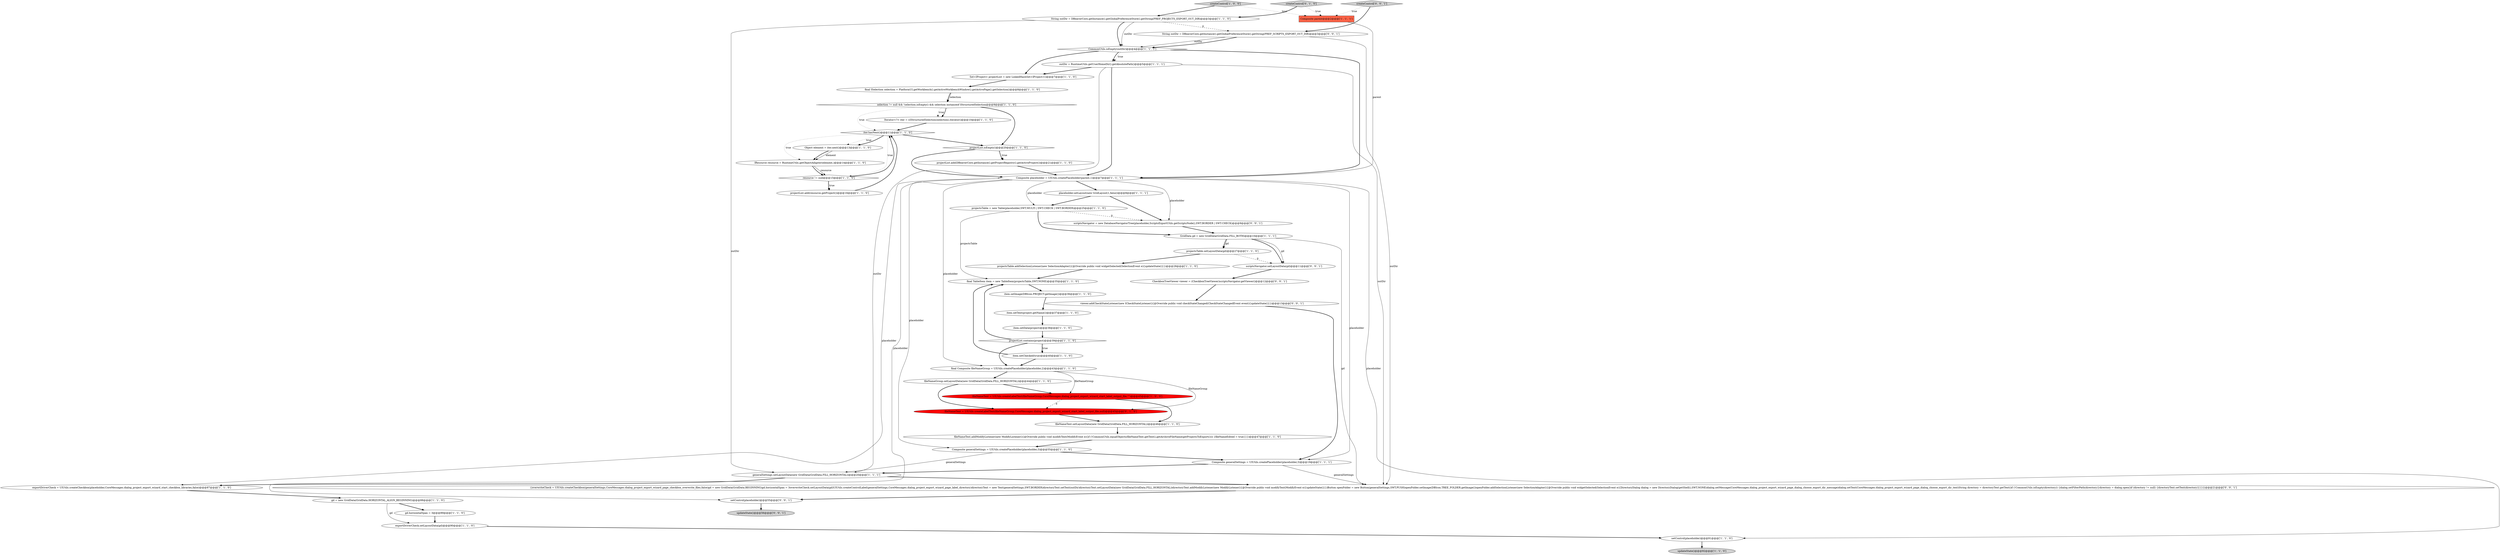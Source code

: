 digraph {
2 [style = filled, label = "fileNameText.setLayoutData(new GridData(GridData.FILL_HORIZONTAL))@@@46@@@['1', '1', '0']", fillcolor = white, shape = ellipse image = "AAA0AAABBB1BBB"];
43 [style = filled, label = "fileNameText = UIUtils.createLabelText(fileNameGroup,CoreMessages.dialog_project_export_wizard_start_label_output_file,null)@@@45@@@['0', '1', '0']", fillcolor = red, shape = ellipse image = "AAA1AAABBB2BBB"];
15 [style = filled, label = "projectsTable.setLayoutData(gd)@@@27@@@['1', '1', '0']", fillcolor = white, shape = ellipse image = "AAA0AAABBB1BBB"];
1 [style = filled, label = "projectList.add(DBeaverCore.getInstance().getProjectRegistry().getActiveProject())@@@21@@@['1', '1', '0']", fillcolor = white, shape = ellipse image = "AAA0AAABBB1BBB"];
20 [style = filled, label = "final Composite fileNameGroup = UIUtils.createPlaceholder(placeholder,2)@@@43@@@['1', '1', '0']", fillcolor = white, shape = ellipse image = "AAA0AAABBB1BBB"];
6 [style = filled, label = "Composite generalSettings = UIUtils.createPlaceholder(placeholder,3)@@@55@@@['1', '1', '0']", fillcolor = white, shape = ellipse image = "AAA0AAABBB1BBB"];
37 [style = filled, label = "projectsTable = new Table(placeholder,SWT.MULTI | SWT.CHECK | SWT.BORDER)@@@25@@@['1', '1', '0']", fillcolor = white, shape = ellipse image = "AAA0AAABBB1BBB"];
42 [style = filled, label = "createControl['0', '1', '0']", fillcolor = lightgray, shape = diamond image = "AAA0AAABBB2BBB"];
36 [style = filled, label = "outDir = RuntimeUtils.getUserHomeDir().getAbsolutePath()@@@5@@@['1', '1', '1']", fillcolor = white, shape = ellipse image = "AAA0AAABBB1BBB"];
26 [style = filled, label = "final ISelection selection = PlatformUI.getWorkbench().getActiveWorkbenchWindow().getActivePage().getSelection()@@@8@@@['1', '1', '0']", fillcolor = white, shape = ellipse image = "AAA0AAABBB1BBB"];
39 [style = filled, label = "IResource resource = RuntimeUtils.getObjectAdapter(element,)@@@14@@@['1', '1', '0']", fillcolor = white, shape = ellipse image = "AAA0AAABBB1BBB"];
51 [style = filled, label = "updateState()@@@56@@@['0', '0', '1']", fillcolor = lightgray, shape = ellipse image = "AAA0AAABBB3BBB"];
44 [style = filled, label = "setControl(placeholder)@@@55@@@['0', '0', '1']", fillcolor = white, shape = ellipse image = "AAA0AAABBB3BBB"];
47 [style = filled, label = "String outDir = DBeaverCore.getInstance().getGlobalPreferenceStore().getString(PREF_SCRIPTS_EXPORT_OUT_DIR)@@@3@@@['0', '0', '1']", fillcolor = white, shape = ellipse image = "AAA0AAABBB3BBB"];
22 [style = filled, label = "projectsTable.addSelectionListener(new SelectionAdapter(){@Override public void widgetSelected(SelectionEvent e){updateState()}})@@@28@@@['1', '1', '0']", fillcolor = white, shape = ellipse image = "AAA0AAABBB1BBB"];
41 [style = filled, label = "fileNameText.addModifyListener(new ModifyListener(){@Override public void modifyText(ModifyEvent e){if (!CommonUtils.equalObjects(fileNameText.getText(),getArchiveFileName(getProjectsToExport()))) {fileNameEdited = true}}})@@@47@@@['1', '1', '0']", fillcolor = white, shape = ellipse image = "AAA0AAABBB1BBB"];
11 [style = filled, label = "gd = new GridData(GridData.HORIZONTAL_ALIGN_BEGINNING)@@@88@@@['1', '1', '0']", fillcolor = white, shape = ellipse image = "AAA0AAABBB1BBB"];
7 [style = filled, label = "item.setChecked(true)@@@40@@@['1', '1', '0']", fillcolor = white, shape = ellipse image = "AAA0AAABBB1BBB"];
21 [style = filled, label = "Iterator<?> iter = ((IStructuredSelection)selection).iterator()@@@10@@@['1', '1', '0']", fillcolor = white, shape = ellipse image = "AAA0AAABBB1BBB"];
52 [style = filled, label = "scriptsNavigator = new DatabaseNavigatorTree(placeholder,ScriptsExportUtils.getScriptsNode(),SWT.BORDER | SWT.CHECK)@@@9@@@['0', '0', '1']", fillcolor = white, shape = ellipse image = "AAA0AAABBB3BBB"];
34 [style = filled, label = "generalSettings.setLayoutData(new GridData(GridData.FILL_HORIZONTAL))@@@20@@@['1', '1', '1']", fillcolor = white, shape = ellipse image = "AAA0AAABBB1BBB"];
23 [style = filled, label = "updateState()@@@92@@@['1', '1', '0']", fillcolor = lightgray, shape = ellipse image = "AAA0AAABBB1BBB"];
5 [style = filled, label = "Composite parent@@@2@@@['1', '1', '1']", fillcolor = tomato, shape = box image = "AAA0AAABBB1BBB"];
19 [style = filled, label = "final TableItem item = new TableItem(projectsTable,SWT.NONE)@@@35@@@['1', '1', '0']", fillcolor = white, shape = ellipse image = "AAA0AAABBB1BBB"];
35 [style = filled, label = "placeholder.setLayout(new GridLayout(1,false))@@@8@@@['1', '1', '1']", fillcolor = white, shape = ellipse image = "AAA0AAABBB1BBB"];
8 [style = filled, label = "String outDir = DBeaverCore.getInstance().getGlobalPreferenceStore().getString(PREF_PROJECTS_EXPORT_OUT_DIR)@@@3@@@['1', '1', '0']", fillcolor = white, shape = ellipse image = "AAA0AAABBB1BBB"];
33 [style = filled, label = "item.setImage(DBIcon.PROJECT.getImage())@@@36@@@['1', '1', '0']", fillcolor = white, shape = ellipse image = "AAA0AAABBB1BBB"];
13 [style = filled, label = "projectList.add(resource.getProject())@@@16@@@['1', '1', '0']", fillcolor = white, shape = ellipse image = "AAA0AAABBB1BBB"];
27 [style = filled, label = "Composite placeholder = UIUtils.createPlaceholder(parent,1)@@@7@@@['1', '1', '1']", fillcolor = white, shape = ellipse image = "AAA0AAABBB1BBB"];
12 [style = filled, label = "selection != null && !selection.isEmpty() && selection instanceof IStructuredSelection@@@9@@@['1', '1', '0']", fillcolor = white, shape = diamond image = "AAA0AAABBB1BBB"];
17 [style = filled, label = "exportDriverCheck.setLayoutData(gd)@@@90@@@['1', '1', '0']", fillcolor = white, shape = ellipse image = "AAA0AAABBB1BBB"];
4 [style = filled, label = "item.setText(project.getName())@@@37@@@['1', '1', '0']", fillcolor = white, shape = ellipse image = "AAA0AAABBB1BBB"];
18 [style = filled, label = "Object element = iter.next()@@@13@@@['1', '1', '0']", fillcolor = white, shape = ellipse image = "AAA0AAABBB1BBB"];
28 [style = filled, label = "fileNameText = UIUtils.createLabelText(fileNameGroup,CoreMessages.dialog_project_export_wizard_start_label_output_file,\"\")@@@45@@@['1', '0', '0']", fillcolor = red, shape = ellipse image = "AAA1AAABBB1BBB"];
50 [style = filled, label = "scriptsNavigator.setLayoutData(gd)@@@11@@@['0', '0', '1']", fillcolor = white, shape = ellipse image = "AAA0AAABBB3BBB"];
46 [style = filled, label = "{overwriteCheck = UIUtils.createCheckbox(generalSettings,CoreMessages.dialog_project_export_wizard_page_checkbox_overwrite_files,false)gd = new GridData(GridData.BEGINNING)gd.horizontalSpan = 3overwriteCheck.setLayoutData(gd)UIUtils.createControlLabel(generalSettings,CoreMessages.dialog_project_export_wizard_page_label_directory)directoryText = new Text(generalSettings,SWT.BORDER)directoryText.setText(outDir)directoryText.setLayoutData(new GridData(GridData.FILL_HORIZONTAL))directoryText.addModifyListener(new ModifyListener(){@Override public void modifyText(ModifyEvent e){updateState()}})Button openFolder = new Button(generalSettings,SWT.PUSH)openFolder.setImage(DBIcon.TREE_FOLDER.getImage())openFolder.addSelectionListener(new SelectionAdapter(){@Override public void widgetSelected(SelectionEvent e){DirectoryDialog dialog = new DirectoryDialog(getShell(),SWT.NONE)dialog.setMessage(CoreMessages.dialog_project_export_wizard_page_dialog_choose_export_dir_message)dialog.setText(CoreMessages.dialog_project_export_wizard_page_dialog_choose_export_dir_text)String directory = directoryText.getText()if (!CommonUtils.isEmpty(directory)) {dialog.setFilterPath(directory)}directory = dialog.open()if (directory != null) {directoryText.setText(directory)}}})}@@@21@@@['0', '0', '1']", fillcolor = white, shape = ellipse image = "AAA0AAABBB3BBB"];
3 [style = filled, label = "GridData gd = new GridData(GridData.FILL_BOTH)@@@10@@@['1', '1', '1']", fillcolor = white, shape = ellipse image = "AAA0AAABBB1BBB"];
0 [style = filled, label = "fileNameGroup.setLayoutData(new GridData(GridData.FILL_HORIZONTAL))@@@44@@@['1', '1', '0']", fillcolor = white, shape = ellipse image = "AAA0AAABBB1BBB"];
32 [style = filled, label = "resource != null@@@15@@@['1', '1', '0']", fillcolor = white, shape = diamond image = "AAA0AAABBB1BBB"];
25 [style = filled, label = "gd.horizontalSpan = 3@@@89@@@['1', '1', '0']", fillcolor = white, shape = ellipse image = "AAA0AAABBB1BBB"];
9 [style = filled, label = "Set<IProject> projectList = new LinkedHashSet<IProject>()@@@7@@@['1', '1', '0']", fillcolor = white, shape = ellipse image = "AAA0AAABBB1BBB"];
10 [style = filled, label = "Composite generalSettings = UIUtils.createPlaceholder(placeholder,3)@@@19@@@['1', '1', '1']", fillcolor = white, shape = ellipse image = "AAA0AAABBB1BBB"];
45 [style = filled, label = "viewer.addCheckStateListener(new ICheckStateListener(){@Override public void checkStateChanged(CheckStateChangedEvent event){updateState()}})@@@13@@@['0', '0', '1']", fillcolor = white, shape = ellipse image = "AAA0AAABBB3BBB"];
29 [style = filled, label = "item.setData(project)@@@38@@@['1', '1', '0']", fillcolor = white, shape = ellipse image = "AAA0AAABBB1BBB"];
14 [style = filled, label = "setControl(placeholder)@@@91@@@['1', '1', '0']", fillcolor = white, shape = ellipse image = "AAA0AAABBB1BBB"];
49 [style = filled, label = "CheckboxTreeViewer viewer = (CheckboxTreeViewer)scriptsNavigator.getViewer()@@@12@@@['0', '0', '1']", fillcolor = white, shape = ellipse image = "AAA0AAABBB3BBB"];
38 [style = filled, label = "projectList.isEmpty()@@@20@@@['1', '1', '0']", fillcolor = white, shape = diamond image = "AAA0AAABBB1BBB"];
30 [style = filled, label = "projectList.contains(project)@@@39@@@['1', '1', '0']", fillcolor = white, shape = diamond image = "AAA0AAABBB1BBB"];
31 [style = filled, label = "CommonUtils.isEmpty(outDir)@@@4@@@['1', '1', '1']", fillcolor = white, shape = diamond image = "AAA0AAABBB1BBB"];
48 [style = filled, label = "createControl['0', '0', '1']", fillcolor = lightgray, shape = diamond image = "AAA0AAABBB3BBB"];
40 [style = filled, label = "iter.hasNext()@@@11@@@['1', '1', '0']", fillcolor = white, shape = diamond image = "AAA0AAABBB1BBB"];
16 [style = filled, label = "exportDriverCheck = UIUtils.createCheckbox(placeholder,CoreMessages.dialog_project_export_wizard_start_checkbox_libraries,false)@@@87@@@['1', '1', '0']", fillcolor = white, shape = ellipse image = "AAA0AAABBB1BBB"];
24 [style = filled, label = "createControl['1', '0', '0']", fillcolor = lightgray, shape = diamond image = "AAA0AAABBB1BBB"];
40->39 [style = dotted, label="true"];
34->46 [style = bold, label=""];
12->40 [style = dotted, label="true"];
40->18 [style = dotted, label="true"];
29->30 [style = bold, label=""];
31->9 [style = bold, label=""];
30->20 [style = bold, label=""];
20->0 [style = bold, label=""];
1->27 [style = bold, label=""];
40->32 [style = dotted, label="true"];
36->34 [style = solid, label="outDir"];
40->38 [style = bold, label=""];
12->21 [style = dotted, label="true"];
20->43 [style = solid, label="fileNameGroup"];
37->3 [style = bold, label=""];
9->26 [style = bold, label=""];
44->51 [style = bold, label=""];
8->34 [style = solid, label="outDir"];
26->12 [style = bold, label=""];
27->44 [style = solid, label="placeholder"];
12->38 [style = bold, label=""];
35->37 [style = bold, label=""];
17->14 [style = bold, label=""];
32->13 [style = dotted, label="true"];
24->5 [style = dotted, label="true"];
45->10 [style = bold, label=""];
11->25 [style = bold, label=""];
36->9 [style = bold, label=""];
27->52 [style = solid, label="placeholder"];
30->7 [style = dotted, label="true"];
18->39 [style = solid, label="element"];
12->21 [style = bold, label=""];
13->40 [style = bold, label=""];
41->6 [style = bold, label=""];
50->49 [style = bold, label=""];
35->52 [style = bold, label=""];
38->1 [style = dotted, label="true"];
15->50 [style = dashed, label="0"];
27->20 [style = solid, label="placeholder"];
30->19 [style = bold, label=""];
10->34 [style = bold, label=""];
10->46 [style = solid, label="generalSettings"];
31->27 [style = bold, label=""];
28->43 [style = dashed, label="0"];
30->7 [style = bold, label=""];
37->19 [style = solid, label="projectsTable"];
39->32 [style = solid, label="resource"];
24->8 [style = bold, label=""];
47->31 [style = solid, label="outDir"];
3->46 [style = solid, label="gd"];
19->33 [style = bold, label=""];
46->44 [style = bold, label=""];
2->41 [style = bold, label=""];
49->45 [style = bold, label=""];
8->31 [style = bold, label=""];
22->19 [style = bold, label=""];
47->31 [style = bold, label=""];
0->43 [style = bold, label=""];
33->4 [style = bold, label=""];
42->8 [style = bold, label=""];
27->10 [style = solid, label="placeholder"];
38->27 [style = bold, label=""];
31->36 [style = bold, label=""];
43->2 [style = bold, label=""];
4->29 [style = bold, label=""];
27->14 [style = solid, label="placeholder"];
36->46 [style = solid, label="outDir"];
7->20 [style = bold, label=""];
25->17 [style = bold, label=""];
27->35 [style = bold, label=""];
38->1 [style = bold, label=""];
11->17 [style = solid, label="gd"];
15->22 [style = bold, label=""];
5->27 [style = solid, label="parent"];
42->5 [style = dotted, label="true"];
14->23 [style = bold, label=""];
18->39 [style = bold, label=""];
32->40 [style = bold, label=""];
39->32 [style = bold, label=""];
6->10 [style = bold, label=""];
34->16 [style = bold, label=""];
8->31 [style = solid, label="outDir"];
26->12 [style = solid, label="selection"];
47->46 [style = solid, label="outDir"];
7->19 [style = bold, label=""];
3->50 [style = bold, label=""];
20->28 [style = solid, label="fileNameGroup"];
3->50 [style = solid, label="gd"];
8->47 [style = dashed, label="0"];
16->11 [style = bold, label=""];
27->6 [style = solid, label="placeholder"];
27->16 [style = solid, label="placeholder"];
40->18 [style = bold, label=""];
3->15 [style = bold, label=""];
37->52 [style = dashed, label="0"];
3->15 [style = solid, label="gd"];
28->2 [style = bold, label=""];
36->27 [style = bold, label=""];
48->47 [style = bold, label=""];
27->37 [style = solid, label="placeholder"];
21->40 [style = bold, label=""];
6->34 [style = solid, label="generalSettings"];
52->3 [style = bold, label=""];
32->13 [style = bold, label=""];
48->5 [style = dotted, label="true"];
31->36 [style = dotted, label="true"];
0->28 [style = bold, label=""];
}
